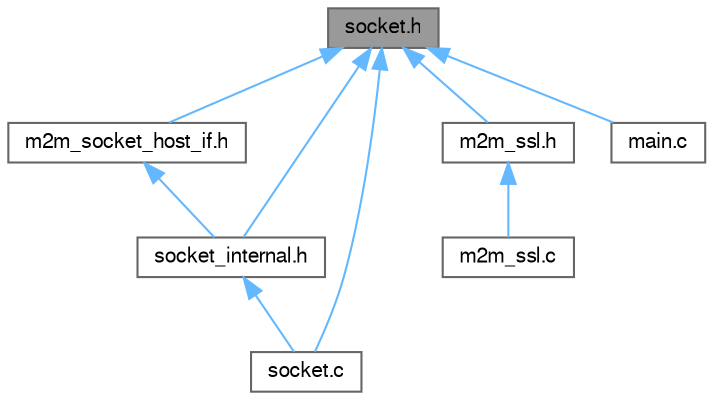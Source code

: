 digraph "socket.h"
{
 // LATEX_PDF_SIZE
  bgcolor="transparent";
  edge [fontname=FreeSans,fontsize=10,labelfontname=FreeSans,labelfontsize=10];
  node [fontname=FreeSans,fontsize=10,shape=box,height=0.2,width=0.4];
  Node1 [label="socket.h",height=0.2,width=0.4,color="gray40", fillcolor="grey60", style="filled", fontcolor="black",tooltip="WINC BSD compatible Socket Interface."];
  Node1 -> Node2 [dir="back",color="steelblue1",style="solid"];
  Node2 [label="m2m_socket_host_if.h",height=0.2,width=0.4,color="grey40", fillcolor="white", style="filled",URL="$m2m__socket__host__if_8h.html",tooltip="BSD compatible socket interface internal types."];
  Node2 -> Node3 [dir="back",color="steelblue1",style="solid"];
  Node3 [label="socket_internal.h",height=0.2,width=0.4,color="grey40", fillcolor="white", style="filled",URL="$socket__internal_8h.html",tooltip="BSD compatible socket interface internal types."];
  Node3 -> Node4 [dir="back",color="steelblue1",style="solid"];
  Node4 [label="socket.c",height=0.2,width=0.4,color="grey40", fillcolor="white", style="filled",URL="$socket_8c.html",tooltip="BSD compatible socket interface."];
  Node1 -> Node5 [dir="back",color="steelblue1",style="solid"];
  Node5 [label="m2m_ssl.h",height=0.2,width=0.4,color="grey40", fillcolor="white", style="filled",URL="$m2m__ssl_8h.html",tooltip="WINC Application Interface Internal Types."];
  Node5 -> Node6 [dir="back",color="steelblue1",style="solid"];
  Node6 [label="m2m_ssl.c",height=0.2,width=0.4,color="grey40", fillcolor="white", style="filled",URL="$m2m__ssl_8c.html",tooltip="This module contains M2M Wi-Fi SSL APIs implementation."];
  Node1 -> Node7 [dir="back",color="steelblue1",style="solid"];
  Node7 [label="main.c",height=0.2,width=0.4,color="grey40", fillcolor="white", style="filled",URL="$main_8c.html",tooltip="SAME70 Weather Client Demo Example."];
  Node1 -> Node4 [dir="back",color="steelblue1",style="solid"];
  Node1 -> Node3 [dir="back",color="steelblue1",style="solid"];
}
